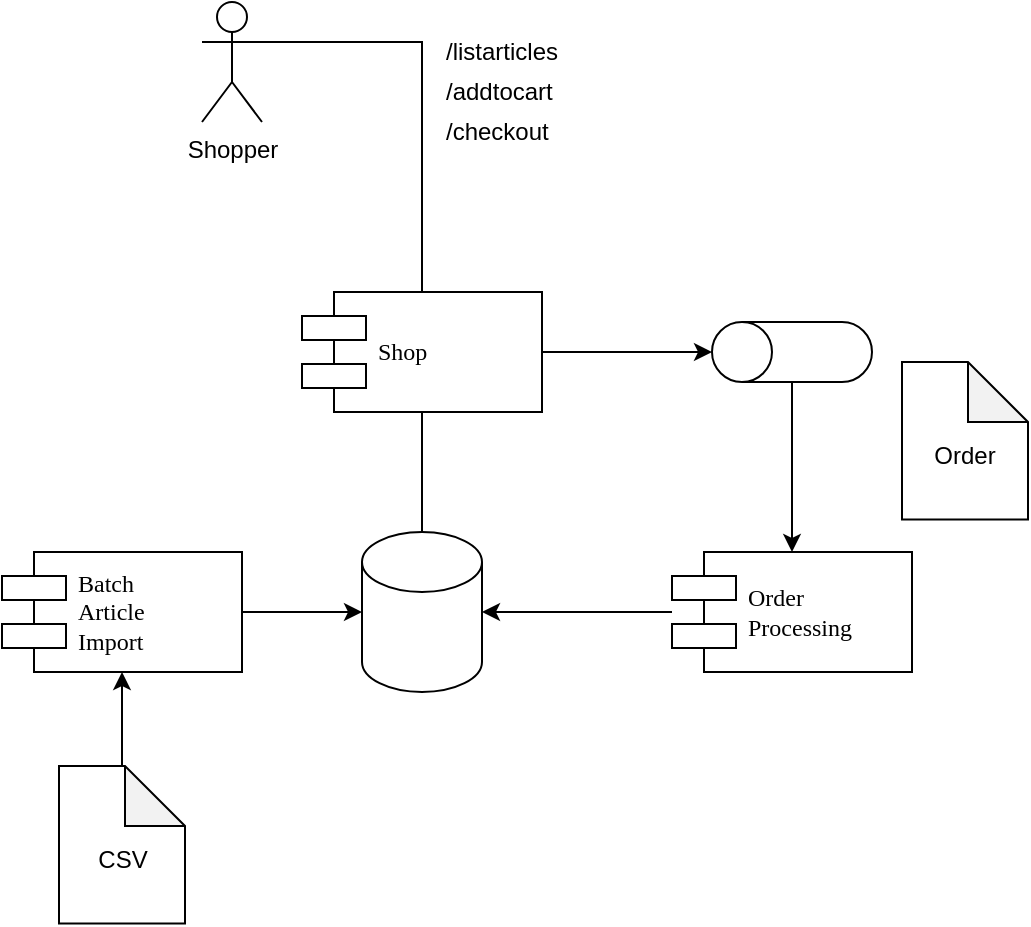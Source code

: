 <mxfile version="21.2.8" type="device">
  <diagram name="Page-1" id="5f0bae14-7c28-e335-631c-24af17079c00">
    <mxGraphModel dx="1434" dy="834" grid="1" gridSize="10" guides="1" tooltips="1" connect="1" arrows="1" fold="1" page="1" pageScale="1" pageWidth="1100" pageHeight="850" background="none" math="0" shadow="0">
      <root>
        <mxCell id="0" />
        <mxCell id="1" parent="0" />
        <mxCell id="2sA8ss4dUg1SEBGeeCM0-12" value="" style="edgeStyle=orthogonalEdgeStyle;rounded=0;orthogonalLoop=1;jettySize=auto;html=1;" edge="1" parent="1" source="2sA8ss4dUg1SEBGeeCM0-1" target="2sA8ss4dUg1SEBGeeCM0-4">
          <mxGeometry relative="1" as="geometry" />
        </mxCell>
        <mxCell id="2sA8ss4dUg1SEBGeeCM0-15" value="" style="edgeStyle=orthogonalEdgeStyle;rounded=0;orthogonalLoop=1;jettySize=auto;html=1;endArrow=none;endFill=0;" edge="1" parent="1" source="2sA8ss4dUg1SEBGeeCM0-1" target="2sA8ss4dUg1SEBGeeCM0-3">
          <mxGeometry relative="1" as="geometry" />
        </mxCell>
        <mxCell id="2sA8ss4dUg1SEBGeeCM0-1" value="Shop" style="shape=component;align=left;spacingLeft=36;rounded=0;shadow=0;comic=0;labelBackgroundColor=none;strokeWidth=1;fontFamily=Verdana;fontSize=12;html=1;" vertex="1" parent="1">
          <mxGeometry x="230" y="295" width="120" height="60" as="geometry" />
        </mxCell>
        <mxCell id="2sA8ss4dUg1SEBGeeCM0-14" value="" style="edgeStyle=orthogonalEdgeStyle;rounded=0;orthogonalLoop=1;jettySize=auto;html=1;" edge="1" parent="1" source="2sA8ss4dUg1SEBGeeCM0-2" target="2sA8ss4dUg1SEBGeeCM0-3">
          <mxGeometry relative="1" as="geometry" />
        </mxCell>
        <mxCell id="2sA8ss4dUg1SEBGeeCM0-2" value="Order&lt;br&gt;Processing" style="shape=component;align=left;spacingLeft=36;rounded=0;shadow=0;comic=0;labelBackgroundColor=none;strokeWidth=1;fontFamily=Verdana;fontSize=12;html=1;" vertex="1" parent="1">
          <mxGeometry x="415" y="425" width="120" height="60" as="geometry" />
        </mxCell>
        <mxCell id="2sA8ss4dUg1SEBGeeCM0-3" value="" style="shape=cylinder3;whiteSpace=wrap;html=1;boundedLbl=1;backgroundOutline=1;size=15;" vertex="1" parent="1">
          <mxGeometry x="260" y="415" width="60" height="80" as="geometry" />
        </mxCell>
        <mxCell id="2sA8ss4dUg1SEBGeeCM0-13" value="" style="edgeStyle=orthogonalEdgeStyle;rounded=0;orthogonalLoop=1;jettySize=auto;html=1;" edge="1" parent="1" source="2sA8ss4dUg1SEBGeeCM0-4" target="2sA8ss4dUg1SEBGeeCM0-2">
          <mxGeometry relative="1" as="geometry" />
        </mxCell>
        <mxCell id="2sA8ss4dUg1SEBGeeCM0-4" value="" style="shape=cylinder3;whiteSpace=wrap;html=1;boundedLbl=1;backgroundOutline=1;size=15;rotation=-90;" vertex="1" parent="1">
          <mxGeometry x="460" y="285" width="30" height="80" as="geometry" />
        </mxCell>
        <mxCell id="2sA8ss4dUg1SEBGeeCM0-5" value="Shopper" style="shape=umlActor;verticalLabelPosition=bottom;verticalAlign=top;html=1;outlineConnect=0;" vertex="1" parent="1">
          <mxGeometry x="180" y="150" width="30" height="60" as="geometry" />
        </mxCell>
        <mxCell id="2sA8ss4dUg1SEBGeeCM0-8" value="/listarticles" style="text;html=1;strokeColor=none;fillColor=none;align=left;verticalAlign=middle;whiteSpace=wrap;rounded=0;" vertex="1" parent="1">
          <mxGeometry x="300" y="160" width="60" height="30" as="geometry" />
        </mxCell>
        <mxCell id="2sA8ss4dUg1SEBGeeCM0-9" value="/addtocart" style="text;html=1;strokeColor=none;fillColor=none;align=left;verticalAlign=middle;whiteSpace=wrap;rounded=0;" vertex="1" parent="1">
          <mxGeometry x="300" y="180" width="60" height="30" as="geometry" />
        </mxCell>
        <mxCell id="2sA8ss4dUg1SEBGeeCM0-10" value="/checkout" style="text;html=1;strokeColor=none;fillColor=none;align=left;verticalAlign=middle;whiteSpace=wrap;rounded=0;" vertex="1" parent="1">
          <mxGeometry x="300" y="200" width="60" height="30" as="geometry" />
        </mxCell>
        <mxCell id="2sA8ss4dUg1SEBGeeCM0-11" value="" style="endArrow=none;html=1;rounded=0;exitX=1;exitY=0.333;exitDx=0;exitDy=0;exitPerimeter=0;entryX=0.5;entryY=0;entryDx=0;entryDy=0;edgeStyle=orthogonalEdgeStyle;" edge="1" parent="1" source="2sA8ss4dUg1SEBGeeCM0-5" target="2sA8ss4dUg1SEBGeeCM0-1">
          <mxGeometry width="50" height="50" relative="1" as="geometry">
            <mxPoint x="320" y="140" as="sourcePoint" />
            <mxPoint x="370" y="90" as="targetPoint" />
          </mxGeometry>
        </mxCell>
        <mxCell id="2sA8ss4dUg1SEBGeeCM0-17" value="" style="edgeStyle=orthogonalEdgeStyle;rounded=0;orthogonalLoop=1;jettySize=auto;html=1;" edge="1" parent="1" source="2sA8ss4dUg1SEBGeeCM0-16" target="2sA8ss4dUg1SEBGeeCM0-3">
          <mxGeometry relative="1" as="geometry" />
        </mxCell>
        <mxCell id="2sA8ss4dUg1SEBGeeCM0-16" value="Batch&lt;br&gt;Article &lt;br&gt;Import" style="shape=component;align=left;spacingLeft=36;rounded=0;shadow=0;comic=0;labelBackgroundColor=none;strokeWidth=1;fontFamily=Verdana;fontSize=12;html=1;" vertex="1" parent="1">
          <mxGeometry x="80" y="425" width="120" height="60" as="geometry" />
        </mxCell>
        <mxCell id="2sA8ss4dUg1SEBGeeCM0-20" value="" style="edgeStyle=orthogonalEdgeStyle;rounded=0;orthogonalLoop=1;jettySize=auto;html=1;" edge="1" parent="1" source="2sA8ss4dUg1SEBGeeCM0-18" target="2sA8ss4dUg1SEBGeeCM0-16">
          <mxGeometry relative="1" as="geometry" />
        </mxCell>
        <mxCell id="2sA8ss4dUg1SEBGeeCM0-18" value="&lt;br&gt;CSV" style="shape=note;whiteSpace=wrap;html=1;backgroundOutline=1;darkOpacity=0.05;aspect=fixed;" vertex="1" parent="1">
          <mxGeometry x="108.5" y="532" width="63" height="78.75" as="geometry" />
        </mxCell>
        <mxCell id="2sA8ss4dUg1SEBGeeCM0-19" value="&lt;br&gt;Order" style="shape=note;whiteSpace=wrap;html=1;backgroundOutline=1;darkOpacity=0.05;aspect=fixed;" vertex="1" parent="1">
          <mxGeometry x="530" y="330" width="63" height="78.75" as="geometry" />
        </mxCell>
      </root>
    </mxGraphModel>
  </diagram>
</mxfile>
